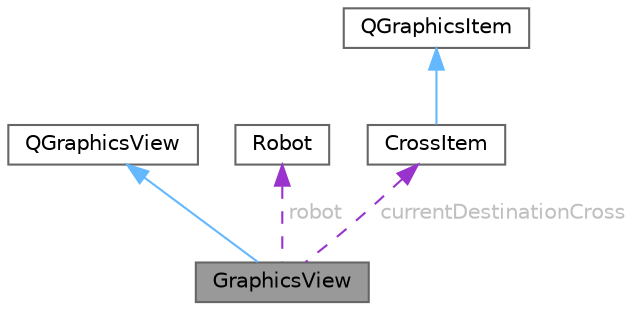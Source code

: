 digraph "GraphicsView"
{
 // LATEX_PDF_SIZE
  bgcolor="transparent";
  edge [fontname=Helvetica,fontsize=10,labelfontname=Helvetica,labelfontsize=10];
  node [fontname=Helvetica,fontsize=10,shape=box,height=0.2,width=0.4];
  Node1 [id="Node000001",label="GraphicsView",height=0.2,width=0.4,color="gray40", fillcolor="grey60", style="filled", fontcolor="black",tooltip="The GraphicsView class provides a graphical representation of the robot and its environment."];
  Node2 -> Node1 [id="edge1_Node000001_Node000002",dir="back",color="steelblue1",style="solid",tooltip=" "];
  Node2 [id="Node000002",label="QGraphicsView",height=0.2,width=0.4,color="gray40", fillcolor="white", style="filled",tooltip=" "];
  Node3 -> Node1 [id="edge2_Node000001_Node000003",dir="back",color="darkorchid3",style="dashed",tooltip=" ",label=" robot",fontcolor="grey" ];
  Node3 [id="Node000003",label="Robot",height=0.2,width=0.4,color="gray40", fillcolor="white", style="filled",URL="$class_robot.html",tooltip="The Robot class represents the robot and manages its state and position."];
  Node4 -> Node1 [id="edge3_Node000001_Node000004",dir="back",color="darkorchid3",style="dashed",tooltip=" ",label=" currentDestinationCross",fontcolor="grey" ];
  Node4 [id="Node000004",label="CrossItem",height=0.2,width=0.4,color="gray40", fillcolor="white", style="filled",URL="$class_cross_item.html",tooltip="Custom QGraphicsItem to represent a cross."];
  Node5 -> Node4 [id="edge4_Node000004_Node000005",dir="back",color="steelblue1",style="solid",tooltip=" "];
  Node5 [id="Node000005",label="QGraphicsItem",height=0.2,width=0.4,color="gray40", fillcolor="white", style="filled",tooltip=" "];
}
